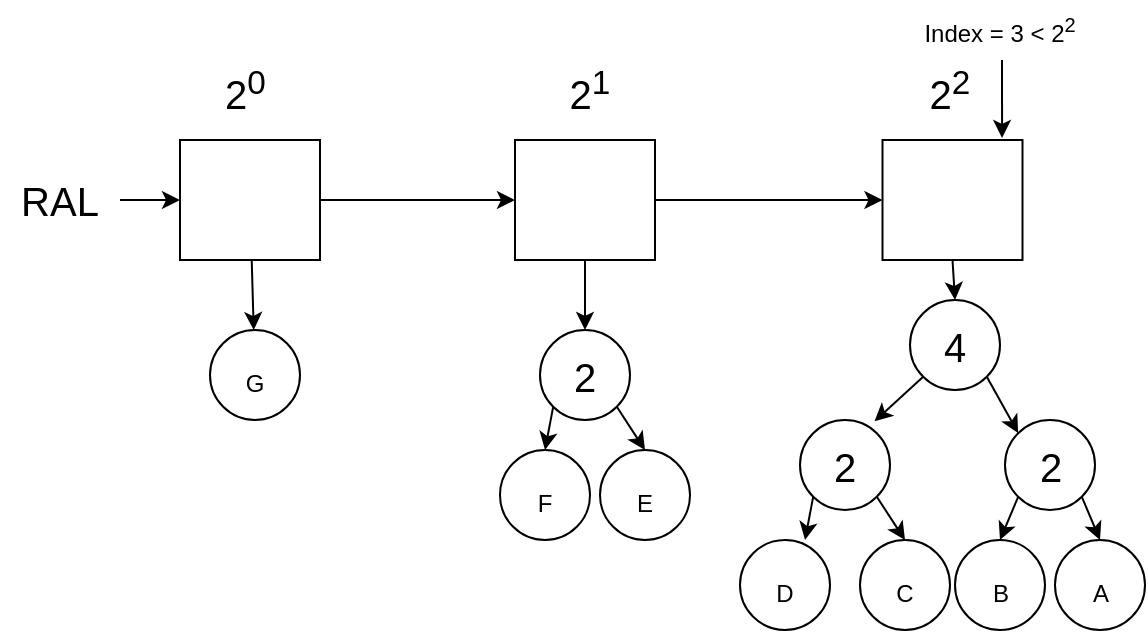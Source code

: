 <mxfile version="16.5.1" type="device"><diagram id="QcZmb7eFFJxZ3x-xjz1x" name="Page-1"><mxGraphModel dx="1102" dy="865" grid="1" gridSize="10" guides="1" tooltips="1" connect="1" arrows="1" fold="1" page="1" pageScale="1" pageWidth="850" pageHeight="1100" math="0" shadow="0"><root><mxCell id="0"/><mxCell id="1" parent="0"/><mxCell id="-DS1Y1ChxDshjBo23wWi-64" value="" style="edgeStyle=none;rounded=0;orthogonalLoop=1;jettySize=auto;html=1;fontSize=12;" parent="1" source="-DS1Y1ChxDshjBo23wWi-3" target="-DS1Y1ChxDshjBo23wWi-63" edge="1"><mxGeometry relative="1" as="geometry"/></mxCell><mxCell id="-DS1Y1ChxDshjBo23wWi-69" value="" style="edgeStyle=none;rounded=0;orthogonalLoop=1;jettySize=auto;html=1;fontSize=12;" parent="1" source="-DS1Y1ChxDshjBo23wWi-3" target="-DS1Y1ChxDshjBo23wWi-4" edge="1"><mxGeometry relative="1" as="geometry"/></mxCell><mxCell id="-DS1Y1ChxDshjBo23wWi-3" value="" style="rounded=0;whiteSpace=wrap;html=1;fontSize=20;" parent="1" vertex="1"><mxGeometry x="130" y="130" width="70" height="60" as="geometry"/></mxCell><mxCell id="-DS1Y1ChxDshjBo23wWi-70" value="" style="edgeStyle=none;rounded=0;orthogonalLoop=1;jettySize=auto;html=1;fontSize=12;" parent="1" source="-DS1Y1ChxDshjBo23wWi-4" target="-DS1Y1ChxDshjBo23wWi-5" edge="1"><mxGeometry relative="1" as="geometry"/></mxCell><mxCell id="-DS1Y1ChxDshjBo23wWi-89" style="edgeStyle=none;rounded=0;orthogonalLoop=1;jettySize=auto;html=1;exitX=0.5;exitY=1;exitDx=0;exitDy=0;entryX=0.5;entryY=0;entryDx=0;entryDy=0;fontSize=12;" parent="1" source="-DS1Y1ChxDshjBo23wWi-4" target="-DS1Y1ChxDshjBo23wWi-86" edge="1"><mxGeometry relative="1" as="geometry"/></mxCell><mxCell id="-DS1Y1ChxDshjBo23wWi-4" value="" style="rounded=0;whiteSpace=wrap;html=1;fontSize=20;" parent="1" vertex="1"><mxGeometry x="297.5" y="130" width="70" height="60" as="geometry"/></mxCell><mxCell id="-DS1Y1ChxDshjBo23wWi-65" style="edgeStyle=none;rounded=0;orthogonalLoop=1;jettySize=auto;html=1;exitX=0.5;exitY=1;exitDx=0;exitDy=0;entryX=0.5;entryY=0;entryDx=0;entryDy=0;fontSize=12;" parent="1" source="-DS1Y1ChxDshjBo23wWi-5" target="-DS1Y1ChxDshjBo23wWi-17" edge="1"><mxGeometry relative="1" as="geometry"/></mxCell><mxCell id="-DS1Y1ChxDshjBo23wWi-5" value="" style="rounded=0;whiteSpace=wrap;html=1;fontSize=20;" parent="1" vertex="1"><mxGeometry x="481.25" y="130" width="70" height="60" as="geometry"/></mxCell><mxCell id="-DS1Y1ChxDshjBo23wWi-8" value="2&lt;sup&gt;1&lt;/sup&gt;" style="text;html=1;strokeColor=none;fillColor=none;align=center;verticalAlign=middle;whiteSpace=wrap;rounded=0;fontSize=20;" parent="1" vertex="1"><mxGeometry x="305" y="90" width="60" height="30" as="geometry"/></mxCell><mxCell id="-DS1Y1ChxDshjBo23wWi-9" value="2&lt;sup&gt;0&amp;nbsp;&lt;/sup&gt;" style="text;html=1;strokeColor=none;fillColor=none;align=center;verticalAlign=middle;whiteSpace=wrap;rounded=0;fontSize=20;" parent="1" vertex="1"><mxGeometry x="135" y="90" width="60" height="30" as="geometry"/></mxCell><mxCell id="-DS1Y1ChxDshjBo23wWi-10" value="2&lt;sup&gt;2&lt;/sup&gt;" style="text;html=1;strokeColor=none;fillColor=none;align=center;verticalAlign=middle;whiteSpace=wrap;rounded=0;fontSize=20;" parent="1" vertex="1"><mxGeometry x="485" y="90" width="60" height="30" as="geometry"/></mxCell><mxCell id="-DS1Y1ChxDshjBo23wWi-27" style="edgeStyle=none;rounded=0;orthogonalLoop=1;jettySize=auto;html=1;exitX=0;exitY=1;exitDx=0;exitDy=0;entryX=0.828;entryY=0.015;entryDx=0;entryDy=0;entryPerimeter=0;fontSize=12;" parent="1" source="-DS1Y1ChxDshjBo23wWi-17" target="-DS1Y1ChxDshjBo23wWi-18" edge="1"><mxGeometry relative="1" as="geometry"/></mxCell><mxCell id="-DS1Y1ChxDshjBo23wWi-28" style="edgeStyle=none;rounded=0;orthogonalLoop=1;jettySize=auto;html=1;exitX=1;exitY=1;exitDx=0;exitDy=0;entryX=0;entryY=0;entryDx=0;entryDy=0;fontSize=12;" parent="1" source="-DS1Y1ChxDshjBo23wWi-17" target="-DS1Y1ChxDshjBo23wWi-19" edge="1"><mxGeometry relative="1" as="geometry"/></mxCell><mxCell id="-DS1Y1ChxDshjBo23wWi-17" value="4" style="ellipse;whiteSpace=wrap;html=1;aspect=fixed;fontSize=20;" parent="1" vertex="1"><mxGeometry x="495" y="210" width="45" height="45" as="geometry"/></mxCell><mxCell id="-DS1Y1ChxDshjBo23wWi-29" style="edgeStyle=none;rounded=0;orthogonalLoop=1;jettySize=auto;html=1;exitX=0;exitY=1;exitDx=0;exitDy=0;entryX=0.5;entryY=0;entryDx=0;entryDy=0;fontSize=12;" parent="1" source="-DS1Y1ChxDshjBo23wWi-18" edge="1"><mxGeometry relative="1" as="geometry"><mxPoint x="442.5" y="330" as="targetPoint"/></mxGeometry></mxCell><mxCell id="-DS1Y1ChxDshjBo23wWi-30" style="edgeStyle=none;rounded=0;orthogonalLoop=1;jettySize=auto;html=1;exitX=1;exitY=1;exitDx=0;exitDy=0;entryX=0.5;entryY=0;entryDx=0;entryDy=0;fontSize=12;" parent="1" source="-DS1Y1ChxDshjBo23wWi-18" target="-DS1Y1ChxDshjBo23wWi-21" edge="1"><mxGeometry relative="1" as="geometry"/></mxCell><mxCell id="-DS1Y1ChxDshjBo23wWi-18" value="2" style="ellipse;whiteSpace=wrap;html=1;aspect=fixed;fontSize=20;" parent="1" vertex="1"><mxGeometry x="440" y="270" width="45" height="45" as="geometry"/></mxCell><mxCell id="-DS1Y1ChxDshjBo23wWi-31" style="edgeStyle=none;rounded=0;orthogonalLoop=1;jettySize=auto;html=1;exitX=0;exitY=1;exitDx=0;exitDy=0;entryX=0.5;entryY=0;entryDx=0;entryDy=0;fontSize=12;" parent="1" source="-DS1Y1ChxDshjBo23wWi-19" target="-DS1Y1ChxDshjBo23wWi-22" edge="1"><mxGeometry relative="1" as="geometry"/></mxCell><mxCell id="-DS1Y1ChxDshjBo23wWi-32" style="edgeStyle=none;rounded=0;orthogonalLoop=1;jettySize=auto;html=1;exitX=1;exitY=1;exitDx=0;exitDy=0;entryX=0.5;entryY=0;entryDx=0;entryDy=0;fontSize=12;" parent="1" source="-DS1Y1ChxDshjBo23wWi-19" target="-DS1Y1ChxDshjBo23wWi-23" edge="1"><mxGeometry relative="1" as="geometry"/></mxCell><mxCell id="-DS1Y1ChxDshjBo23wWi-19" value="2" style="ellipse;whiteSpace=wrap;html=1;aspect=fixed;fontSize=20;" parent="1" vertex="1"><mxGeometry x="542.5" y="270" width="45" height="45" as="geometry"/></mxCell><mxCell id="-DS1Y1ChxDshjBo23wWi-20" value="&lt;font style=&quot;font-size: 12px&quot;&gt;D&lt;/font&gt;" style="ellipse;whiteSpace=wrap;html=1;aspect=fixed;fontSize=20;" parent="1" vertex="1"><mxGeometry x="410" y="330" width="45" height="45" as="geometry"/></mxCell><mxCell id="-DS1Y1ChxDshjBo23wWi-21" value="&lt;font style=&quot;font-size: 12px&quot;&gt;C&lt;/font&gt;" style="ellipse;whiteSpace=wrap;html=1;aspect=fixed;fontSize=20;" parent="1" vertex="1"><mxGeometry x="470" y="330" width="45" height="45" as="geometry"/></mxCell><mxCell id="-DS1Y1ChxDshjBo23wWi-22" value="&lt;font style=&quot;font-size: 12px&quot;&gt;B&lt;/font&gt;" style="ellipse;whiteSpace=wrap;html=1;aspect=fixed;fontSize=20;" parent="1" vertex="1"><mxGeometry x="517.5" y="330" width="45" height="45" as="geometry"/></mxCell><mxCell id="-DS1Y1ChxDshjBo23wWi-23" value="&lt;font style=&quot;font-size: 12px&quot;&gt;A&lt;/font&gt;" style="ellipse;whiteSpace=wrap;html=1;aspect=fixed;fontSize=20;" parent="1" vertex="1"><mxGeometry x="567.5" y="330" width="45" height="45" as="geometry"/></mxCell><mxCell id="-DS1Y1ChxDshjBo23wWi-63" value="&lt;font style=&quot;font-size: 12px&quot;&gt;G&lt;/font&gt;" style="ellipse;whiteSpace=wrap;html=1;aspect=fixed;fontSize=20;" parent="1" vertex="1"><mxGeometry x="145" y="225" width="45" height="45" as="geometry"/></mxCell><mxCell id="-DS1Y1ChxDshjBo23wWi-68" style="edgeStyle=none;rounded=0;orthogonalLoop=1;jettySize=auto;html=1;exitX=1;exitY=0.5;exitDx=0;exitDy=0;entryX=0;entryY=0.5;entryDx=0;entryDy=0;fontSize=12;" parent="1" source="-DS1Y1ChxDshjBo23wWi-67" target="-DS1Y1ChxDshjBo23wWi-3" edge="1"><mxGeometry relative="1" as="geometry"/></mxCell><mxCell id="-DS1Y1ChxDshjBo23wWi-67" value="RAL" style="text;html=1;strokeColor=none;fillColor=none;align=center;verticalAlign=middle;whiteSpace=wrap;rounded=0;fontSize=20;" parent="1" vertex="1"><mxGeometry x="40" y="145" width="60" height="30" as="geometry"/></mxCell><mxCell id="-DS1Y1ChxDshjBo23wWi-84" style="edgeStyle=none;rounded=0;orthogonalLoop=1;jettySize=auto;html=1;exitX=0;exitY=1;exitDx=0;exitDy=0;entryX=0.5;entryY=0;entryDx=0;entryDy=0;fontSize=12;" parent="1" source="-DS1Y1ChxDshjBo23wWi-86" target="-DS1Y1ChxDshjBo23wWi-87" edge="1"><mxGeometry relative="1" as="geometry"/></mxCell><mxCell id="-DS1Y1ChxDshjBo23wWi-85" style="edgeStyle=none;rounded=0;orthogonalLoop=1;jettySize=auto;html=1;exitX=1;exitY=1;exitDx=0;exitDy=0;entryX=0.5;entryY=0;entryDx=0;entryDy=0;fontSize=12;" parent="1" source="-DS1Y1ChxDshjBo23wWi-86" target="-DS1Y1ChxDshjBo23wWi-88" edge="1"><mxGeometry relative="1" as="geometry"/></mxCell><mxCell id="-DS1Y1ChxDshjBo23wWi-86" value="2" style="ellipse;whiteSpace=wrap;html=1;aspect=fixed;fontSize=20;" parent="1" vertex="1"><mxGeometry x="310" y="225" width="45" height="45" as="geometry"/></mxCell><mxCell id="-DS1Y1ChxDshjBo23wWi-87" value="&lt;font style=&quot;font-size: 12px&quot;&gt;F&lt;/font&gt;" style="ellipse;whiteSpace=wrap;html=1;aspect=fixed;fontSize=20;" parent="1" vertex="1"><mxGeometry x="290" y="285" width="45" height="45" as="geometry"/></mxCell><mxCell id="-DS1Y1ChxDshjBo23wWi-88" value="&lt;font style=&quot;font-size: 12px&quot;&gt;E&lt;/font&gt;" style="ellipse;whiteSpace=wrap;html=1;aspect=fixed;fontSize=20;" parent="1" vertex="1"><mxGeometry x="340" y="285" width="45" height="45" as="geometry"/></mxCell><mxCell id="3q2YmODscMvtccFxzchS-1" value="" style="endArrow=classic;html=1;rounded=0;entryX=0.854;entryY=-0.017;entryDx=0;entryDy=0;entryPerimeter=0;" edge="1" parent="1" target="-DS1Y1ChxDshjBo23wWi-5"><mxGeometry width="50" height="50" relative="1" as="geometry"><mxPoint x="541" y="90" as="sourcePoint"/><mxPoint x="450" y="410" as="targetPoint"/></mxGeometry></mxCell><mxCell id="3q2YmODscMvtccFxzchS-2" value="Index = 3 &amp;lt; 2&lt;sup&gt;2&lt;/sup&gt;" style="text;html=1;strokeColor=none;fillColor=none;align=center;verticalAlign=middle;whiteSpace=wrap;rounded=0;" vertex="1" parent="1"><mxGeometry x="475" y="60" width="130" height="30" as="geometry"/></mxCell></root></mxGraphModel></diagram></mxfile>